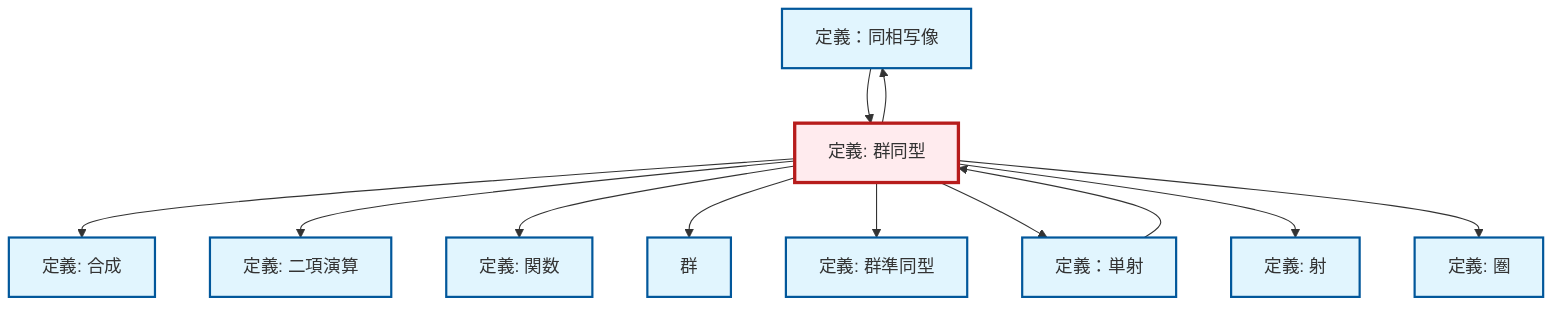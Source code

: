 graph TD
    classDef definition fill:#e1f5fe,stroke:#01579b,stroke-width:2px
    classDef theorem fill:#f3e5f5,stroke:#4a148c,stroke-width:2px
    classDef axiom fill:#fff3e0,stroke:#e65100,stroke-width:2px
    classDef example fill:#e8f5e9,stroke:#1b5e20,stroke-width:2px
    classDef current fill:#ffebee,stroke:#b71c1c,stroke-width:3px
    def-binary-operation["定義: 二項演算"]:::definition
    def-function["定義: 関数"]:::definition
    def-homeomorphism["定義：同相写像"]:::definition
    def-composition["定義: 合成"]:::definition
    def-morphism["定義: 射"]:::definition
    def-category["定義: 圏"]:::definition
    def-monomorphism["定義：単射"]:::definition
    def-isomorphism["定義: 群同型"]:::definition
    def-homomorphism["定義: 群準同型"]:::definition
    def-group["群"]:::definition
    def-isomorphism --> def-homeomorphism
    def-monomorphism --> def-isomorphism
    def-isomorphism --> def-composition
    def-isomorphism --> def-binary-operation
    def-isomorphism --> def-function
    def-isomorphism --> def-group
    def-isomorphism --> def-homomorphism
    def-isomorphism --> def-monomorphism
    def-isomorphism --> def-morphism
    def-homeomorphism --> def-isomorphism
    def-isomorphism --> def-category
    class def-isomorphism current